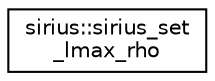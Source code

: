 digraph "Graphical Class Hierarchy"
{
 // INTERACTIVE_SVG=YES
  edge [fontname="Helvetica",fontsize="10",labelfontname="Helvetica",labelfontsize="10"];
  node [fontname="Helvetica",fontsize="10",shape=record];
  rankdir="LR";
  Node1 [label="sirius::sirius_set\l_lmax_rho",height=0.2,width=0.4,color="black", fillcolor="white", style="filled",URL="$interfacesirius_1_1sirius__set__lmax__rho.html"];
}
